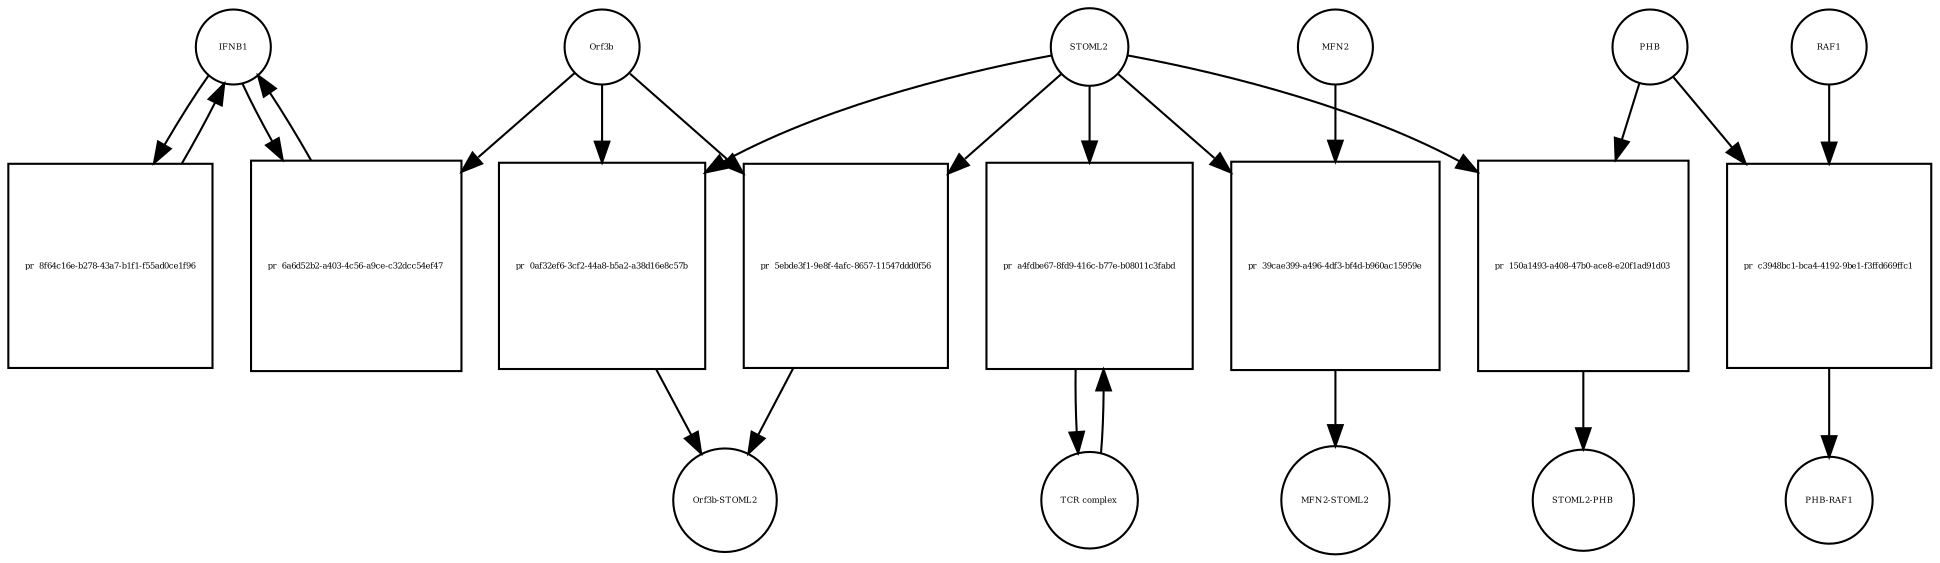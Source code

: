 strict digraph  {
IFNB1 [annotation=urn_miriam_uniprot_P01574, bipartite=0, cls=macromolecule, fontsize=4, label=IFNB1, shape=circle];
"pr_6a6d52b2-a403-4c56-a9ce-c32dcc54ef47" [annotation="", bipartite=1, cls=process, fontsize=4, label="pr_6a6d52b2-a403-4c56-a9ce-c32dcc54ef47", shape=square];
Orf3b [annotation="", bipartite=0, cls=macromolecule, fontsize=4, label=Orf3b, shape=circle];
"pr_8f64c16e-b278-43a7-b1f1-f55ad0ce1f96" [annotation="", bipartite=1, cls=process, fontsize=4, label="pr_8f64c16e-b278-43a7-b1f1-f55ad0ce1f96", shape=square];
STOML2 [annotation=urn_miriam_pubmed_18641330, bipartite=0, cls="macromolecule multimer", fontsize=4, label=STOML2, shape=circle];
"pr_39cae399-a496-4df3-bf4d-b960ac15959e" [annotation="", bipartite=1, cls=process, fontsize=4, label="pr_39cae399-a496-4df3-bf4d-b960ac15959e", shape=square];
MFN2 [annotation=urn_miriam_uniprot_O95140, bipartite=0, cls=macromolecule, fontsize=4, label=MFN2, shape=circle];
"MFN2-STOML2" [annotation="", bipartite=0, cls=complex, fontsize=4, label="MFN2-STOML2", shape=circle];
"pr_0af32ef6-3cf2-44a8-b5a2-a38d16e8c57b" [annotation="", bipartite=1, cls=process, fontsize=4, label="pr_0af32ef6-3cf2-44a8-b5a2-a38d16e8c57b", shape=square];
"Orf3b-STOML2" [annotation="", bipartite=0, cls=complex, fontsize=4, label="Orf3b-STOML2", shape=circle];
"pr_150a1493-a408-47b0-ace8-e20f1ad91d03" [annotation="", bipartite=1, cls=process, fontsize=4, label="pr_150a1493-a408-47b0-ace8-e20f1ad91d03", shape=square];
PHB [annotation=urn_miriam_uniprot_P35232, bipartite=0, cls=macromolecule, fontsize=4, label=PHB, shape=circle];
"STOML2-PHB" [annotation="", bipartite=0, cls=complex, fontsize=4, label="STOML2-PHB", shape=circle];
"pr_c3948bc1-bca4-4192-9be1-f3ffd669ffc1" [annotation="", bipartite=1, cls=process, fontsize=4, label="pr_c3948bc1-bca4-4192-9be1-f3ffd669ffc1", shape=square];
RAF1 [annotation=urn_miriam_uniprot_P04049, bipartite=0, cls=macromolecule, fontsize=4, label=RAF1, shape=circle];
"PHB-RAF1" [annotation="", bipartite=0, cls=complex, fontsize=4, label="PHB-RAF1", shape=circle];
"pr_5ebde3f1-9e8f-4afc-8657-11547ddd0f56" [annotation="", bipartite=1, cls=process, fontsize=4, label="pr_5ebde3f1-9e8f-4afc-8657-11547ddd0f56", shape=square];
"pr_a4fdbe67-8fd9-416c-b77e-b08011c3fabd" [annotation="", bipartite=1, cls=process, fontsize=4, label="pr_a4fdbe67-8fd9-416c-b77e-b08011c3fabd", shape=square];
"TCR complex" [annotation="urn_miriam_uniprot_P07766|urn_miriam_uniprot_P04234|urn_miriam_uniprot_P09693|urn_miriam_uniprot_P20963|urn_miriam_uniprot_P01848|urn_miriam_uniprot_Q9UJZ1|urn_miriam_uniprot_P0DSE2", bipartite=0, cls=complex, fontsize=4, label="TCR complex", shape=circle];
IFNB1 -> "pr_6a6d52b2-a403-4c56-a9ce-c32dcc54ef47"  [annotation="", interaction_type=consumption];
IFNB1 -> "pr_8f64c16e-b278-43a7-b1f1-f55ad0ce1f96"  [annotation="", interaction_type=consumption];
"pr_6a6d52b2-a403-4c56-a9ce-c32dcc54ef47" -> IFNB1  [annotation="", interaction_type=production];
Orf3b -> "pr_6a6d52b2-a403-4c56-a9ce-c32dcc54ef47"  [annotation="", interaction_type=inhibition];
Orf3b -> "pr_0af32ef6-3cf2-44a8-b5a2-a38d16e8c57b"  [annotation="", interaction_type=consumption];
Orf3b -> "pr_5ebde3f1-9e8f-4afc-8657-11547ddd0f56"  [annotation="", interaction_type=consumption];
"pr_8f64c16e-b278-43a7-b1f1-f55ad0ce1f96" -> IFNB1  [annotation="", interaction_type=production];
STOML2 -> "pr_39cae399-a496-4df3-bf4d-b960ac15959e"  [annotation="", interaction_type=consumption];
STOML2 -> "pr_0af32ef6-3cf2-44a8-b5a2-a38d16e8c57b"  [annotation="", interaction_type=consumption];
STOML2 -> "pr_150a1493-a408-47b0-ace8-e20f1ad91d03"  [annotation="", interaction_type=consumption];
STOML2 -> "pr_5ebde3f1-9e8f-4afc-8657-11547ddd0f56"  [annotation="", interaction_type=consumption];
STOML2 -> "pr_a4fdbe67-8fd9-416c-b77e-b08011c3fabd"  [annotation="", interaction_type=consumption];
"pr_39cae399-a496-4df3-bf4d-b960ac15959e" -> "MFN2-STOML2"  [annotation="", interaction_type=production];
MFN2 -> "pr_39cae399-a496-4df3-bf4d-b960ac15959e"  [annotation="", interaction_type=consumption];
"pr_0af32ef6-3cf2-44a8-b5a2-a38d16e8c57b" -> "Orf3b-STOML2"  [annotation="", interaction_type=production];
"pr_150a1493-a408-47b0-ace8-e20f1ad91d03" -> "STOML2-PHB"  [annotation="", interaction_type=production];
PHB -> "pr_150a1493-a408-47b0-ace8-e20f1ad91d03"  [annotation="", interaction_type=consumption];
PHB -> "pr_c3948bc1-bca4-4192-9be1-f3ffd669ffc1"  [annotation="", interaction_type=consumption];
"pr_c3948bc1-bca4-4192-9be1-f3ffd669ffc1" -> "PHB-RAF1"  [annotation="", interaction_type=production];
RAF1 -> "pr_c3948bc1-bca4-4192-9be1-f3ffd669ffc1"  [annotation="", interaction_type=consumption];
"pr_5ebde3f1-9e8f-4afc-8657-11547ddd0f56" -> "Orf3b-STOML2"  [annotation="", interaction_type=production];
"pr_a4fdbe67-8fd9-416c-b77e-b08011c3fabd" -> "TCR complex"  [annotation="", interaction_type=production];
"TCR complex" -> "pr_a4fdbe67-8fd9-416c-b77e-b08011c3fabd"  [annotation="", interaction_type=consumption];
}
